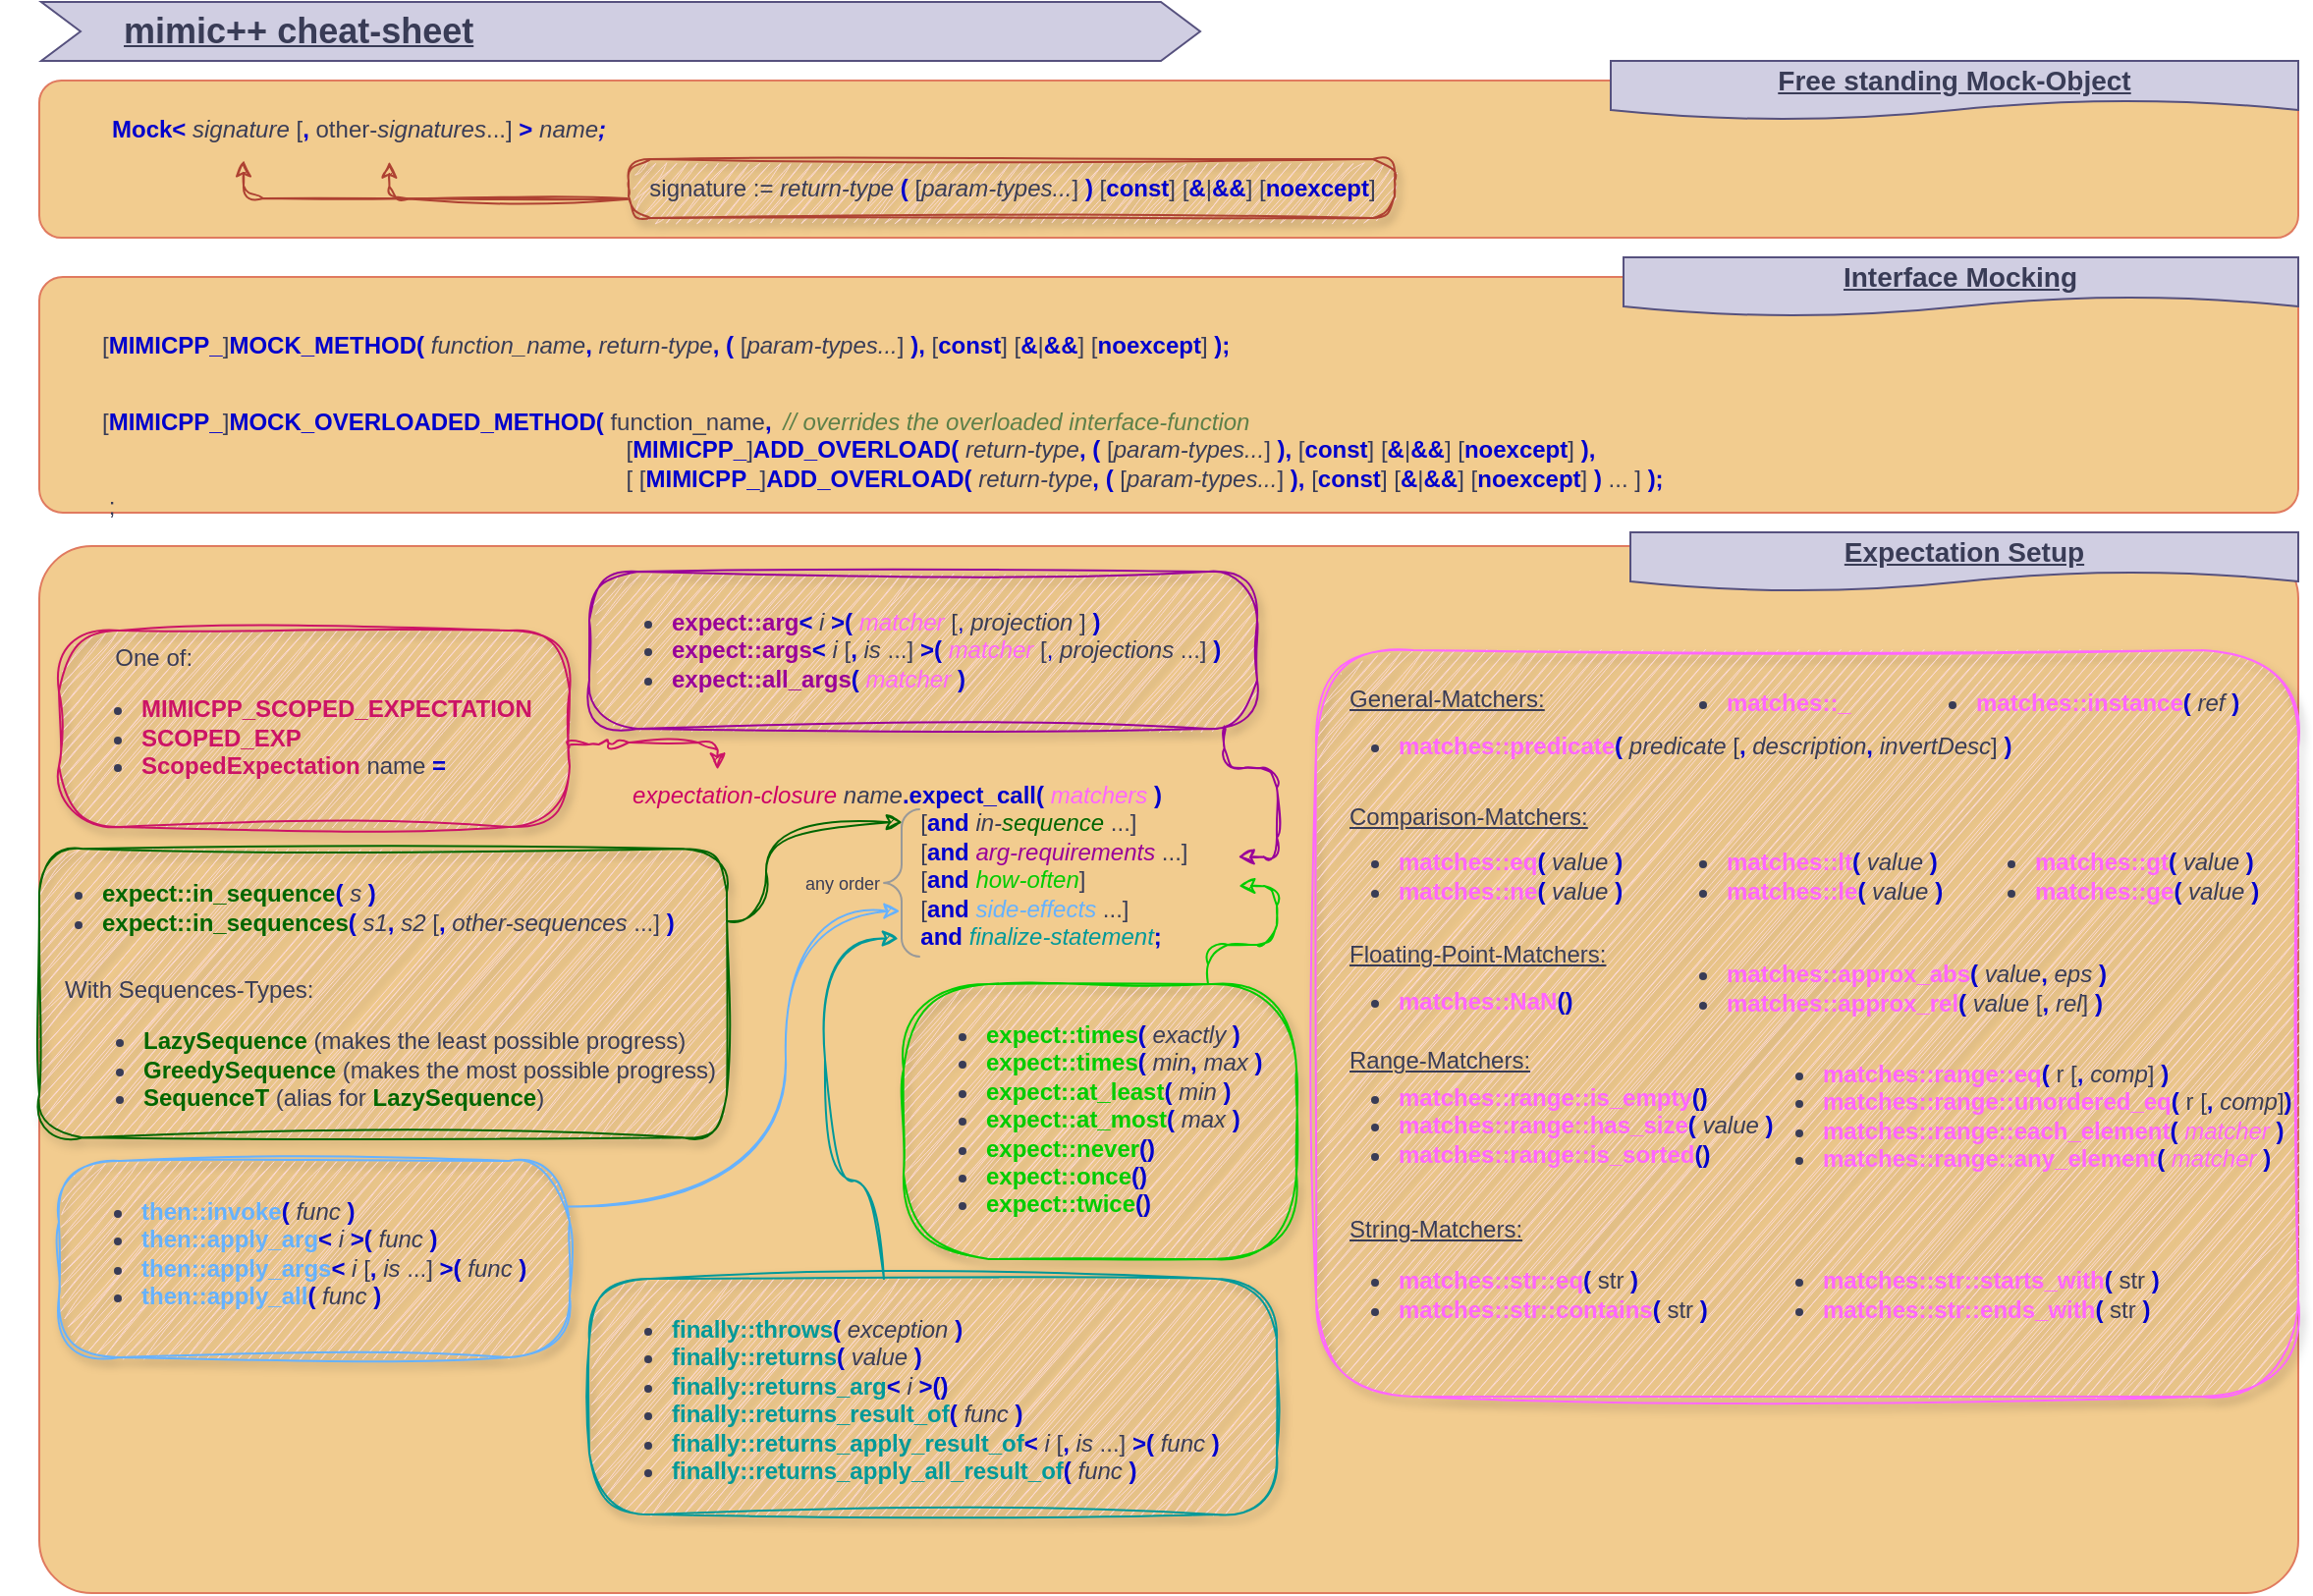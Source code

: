 <mxfile version="24.5.3" type="device">
  <diagram name="Seite-1" id="nlIHw9ZrIIH4S0aWYMoA">
    <mxGraphModel dx="3631" dy="997" grid="1" gridSize="10" guides="1" tooltips="1" connect="1" arrows="1" fold="1" page="1" pageScale="1" pageWidth="1169" pageHeight="827" math="0" shadow="0">
      <root>
        <mxCell id="0" />
        <mxCell id="1" parent="0" />
        <mxCell id="xwFTqMN2i0QqSYNdKOKp-33" value="" style="rounded=1;whiteSpace=wrap;html=1;strokeColor=#E07A5F;fontColor=#393C56;fillColor=#F2CC8F;arcSize=5;" parent="1" vertex="1">
          <mxGeometry x="8" y="287" width="1150" height="533" as="geometry" />
        </mxCell>
        <mxCell id="xwFTqMN2i0QqSYNdKOKp-36" value="&lt;span style=&quot;white-space: pre; font-size: 12px;&quot;&gt;&#x9;&lt;/span&gt;One of:&lt;div style=&quot;font-size: 12px;&quot;&gt;&lt;ul style=&quot;font-size: 12px;&quot;&gt;&lt;li style=&quot;font-size: 12px;&quot;&gt;&lt;b style=&quot;font-size: 12px;&quot;&gt;&lt;font color=&quot;#cc1366&quot; style=&quot;font-size: 12px;&quot;&gt;MIMICPP_SCOPED_EXPECTATION&lt;/font&gt;&lt;/b&gt;&lt;/li&gt;&lt;li style=&quot;font-size: 12px;&quot;&gt;&lt;b style=&quot;font-size: 12px;&quot;&gt;&lt;font color=&quot;#cc1366&quot; style=&quot;font-size: 12px;&quot;&gt;SCOPED_EXP&lt;/font&gt;&lt;/b&gt;&lt;/li&gt;&lt;li style=&quot;font-size: 12px;&quot;&gt;&lt;font color=&quot;#cc1366&quot; style=&quot;font-size: 12px;&quot;&gt;&lt;b style=&quot;font-size: 12px;&quot;&gt;ScopedExpectation&lt;/b&gt;&lt;/font&gt; name &lt;font style=&quot;font-size: 12px;&quot; color=&quot;#0000cc&quot;&gt;&lt;b style=&quot;font-size: 12px;&quot;&gt;=&lt;/b&gt;&lt;/font&gt;&lt;/li&gt;&lt;/ul&gt;&lt;/div&gt;" style="text;html=1;align=left;verticalAlign=top;resizable=0;points=[];autosize=1;strokeColor=#cc1366;fillColor=#fad9d5;shadow=1;glass=0;rounded=1;sketch=1;curveFitting=1;jiggle=2;fontColor=#393C56;arcSize=31;fontSize=12;" parent="1" vertex="1">
          <mxGeometry x="18" y="330" width="260" height="100" as="geometry" />
        </mxCell>
        <mxCell id="xwFTqMN2i0QqSYNdKOKp-37" value="" style="group" parent="1" vertex="1" connectable="0">
          <mxGeometry x="308" y="400" width="310" height="100" as="geometry" />
        </mxCell>
        <mxCell id="xwFTqMN2i0QqSYNdKOKp-34" value="&lt;i&gt;&lt;font color=&quot;#cc0066&quot;&gt;expectation-closure&lt;/font&gt;&lt;/i&gt; &lt;i&gt;name&lt;/i&gt;&lt;b&gt;&lt;font color=&quot;#0000cc&quot;&gt;.expect_call(&lt;/font&gt;&lt;/b&gt; &lt;i style=&quot;&quot;&gt;&lt;font color=&quot;#ff66ff&quot;&gt;matchers&lt;/font&gt;&lt;/i&gt; &lt;b&gt;&lt;font color=&quot;#0000cc&quot;&gt;)&lt;/font&gt;&lt;/b&gt;&lt;blockquote style=&quot;margin: 0 0 0 40px; border: none; padding: 0px;&quot;&gt;&lt;blockquote style=&quot;margin: 0 0 0 40px; border: none; padding: 0px;&quot;&gt;&lt;blockquote style=&quot;margin: 0 0 0 40px; border: none; padding: 0px;&quot;&gt;&lt;span style=&quot;white-space: pre;&quot;&gt;&#x9;&lt;/span&gt;[&lt;b&gt;&lt;font color=&quot;#0000cc&quot;&gt;and&lt;/font&gt;&lt;/b&gt;&amp;nbsp;&lt;i&gt;in-&lt;font color=&quot;#006600&quot;&gt;sequence&lt;/font&gt;&lt;/i&gt;&amp;nbsp;...]&lt;div&gt;&lt;span style=&quot;background-color: initial;&quot;&gt;&lt;span style=&quot;white-space: pre;&quot;&gt;&#x9;&lt;/span&gt;[&lt;/span&gt;&lt;b style=&quot;background-color: initial;&quot;&gt;&lt;font color=&quot;#0000cc&quot;&gt;and&lt;/font&gt;&lt;/b&gt;&lt;span style=&quot;background-color: initial;&quot;&gt;&amp;nbsp;&lt;/span&gt;&lt;font style=&quot;background-color: initial;&quot; color=&quot;#990099&quot;&gt;&lt;i&gt;arg-requirements&lt;/i&gt;&lt;/font&gt;&lt;span style=&quot;background-color: initial;&quot;&gt;&amp;nbsp;...]&lt;/span&gt;&lt;/div&gt;&lt;div&gt;&lt;span style=&quot;white-space: pre;&quot;&gt;&#x9;&lt;/span&gt;[&lt;b&gt;&lt;font color=&quot;#0000cc&quot;&gt;and&lt;/font&gt;&lt;/b&gt; &lt;i style=&quot;&quot;&gt;&lt;font color=&quot;#00cc00&quot;&gt;how-often&lt;/font&gt;&lt;/i&gt;]&lt;/div&gt;&lt;/blockquote&gt;&lt;/blockquote&gt;&lt;blockquote style=&quot;margin: 0 0 0 40px; border: none; padding: 0px;&quot;&gt;&lt;blockquote style=&quot;margin: 0 0 0 40px; border: none; padding: 0px;&quot;&gt;&lt;div&gt;&lt;span style=&quot;white-space: pre;&quot;&gt;&#x9;&lt;/span&gt;[&lt;b&gt;&lt;font color=&quot;#0000cc&quot;&gt;and&lt;/font&gt;&lt;/b&gt;&amp;nbsp;&lt;i style=&quot;&quot;&gt;&lt;font color=&quot;#66b2ff&quot;&gt;side-effects&lt;/font&gt;&lt;/i&gt; ...]&lt;/div&gt;&lt;/blockquote&gt;&lt;/blockquote&gt;&lt;blockquote style=&quot;margin: 0 0 0 40px; border: none; padding: 0px;&quot;&gt;&lt;blockquote style=&quot;margin: 0 0 0 40px; border: none; padding: 0px;&quot;&gt;&lt;div&gt;&lt;span style=&quot;white-space: pre;&quot;&gt;&#x9;&lt;/span&gt;&lt;b&gt;&lt;font color=&quot;#0000cc&quot;&gt;and&lt;/font&gt;&lt;/b&gt;&amp;nbsp;&lt;font color=&quot;#009999&quot;&gt;&lt;i&gt;finalize-statement&lt;/i&gt;&lt;/font&gt;&lt;b&gt;&lt;font color=&quot;#0000cc&quot;&gt;;&lt;/font&gt;&lt;/b&gt;&lt;/div&gt;&lt;/blockquote&gt;&lt;/blockquote&gt;&lt;/blockquote&gt;" style="text;html=1;align=left;verticalAlign=top;resizable=0;points=[];autosize=1;strokeColor=none;fillColor=none;fontColor=#393C56;" parent="xwFTqMN2i0QqSYNdKOKp-37" vertex="1">
          <mxGeometry width="310" height="100" as="geometry" />
        </mxCell>
        <mxCell id="xwFTqMN2i0QqSYNdKOKp-35" value="any order" style="labelPosition=left;align=right;strokeWidth=1;shape=mxgraph.mockup.markup.curlyBrace;html=1;shadow=0;dashed=0;strokeColor=#999999;direction=north;fontColor=#393C56;fillColor=#F2CC8F;verticalLabelPosition=middle;verticalAlign=middle;horizontal=1;fontSize=9;" parent="xwFTqMN2i0QqSYNdKOKp-37" vertex="1">
          <mxGeometry x="129" y="21" width="20" height="75" as="geometry" />
        </mxCell>
        <mxCell id="xwFTqMN2i0QqSYNdKOKp-38" value="&lt;ul&gt;&lt;li&gt;&lt;b style=&quot;&quot;&gt;&lt;font color=&quot;#009999&quot;&gt;finally::throws&lt;/font&gt;&lt;/b&gt;&lt;b style=&quot;color: rgb(0, 0, 204);&quot;&gt;(&lt;/b&gt; &lt;i&gt;exception &lt;/i&gt;&lt;b style=&quot;color: rgb(0, 0, 204);&quot;&gt;)&lt;/b&gt;&lt;/li&gt;&lt;li&gt;&lt;font color=&quot;#009999&quot; style=&quot;font-weight: bold;&quot;&gt;finally::returns&lt;/font&gt;&lt;font style=&quot;font-weight: bold;&quot; color=&quot;#0000cc&quot;&gt;(&lt;/font&gt;&lt;i style=&quot;&quot;&gt; value &lt;/i&gt;&lt;font style=&quot;font-weight: bold;&quot; color=&quot;#0000cc&quot;&gt;)&lt;/font&gt;&lt;/li&gt;&lt;li&gt;&lt;b style=&quot;&quot;&gt;&lt;font color=&quot;#009999&quot;&gt;finally::returns_arg&lt;/font&gt;&lt;/b&gt;&lt;b style=&quot;color: rgb(0, 0, 204);&quot;&gt;&amp;lt;&lt;/b&gt;&lt;i style=&quot;&quot;&gt; i &lt;/i&gt;&lt;b style=&quot;color: rgb(0, 0, 204);&quot;&gt;&amp;gt;()&lt;/b&gt;&lt;/li&gt;&lt;li&gt;&lt;b style=&quot;&quot;&gt;&lt;font color=&quot;#009999&quot;&gt;finally::returns_result_of&lt;/font&gt;&lt;/b&gt;&lt;b style=&quot;color: rgb(0, 0, 204);&quot;&gt;(&lt;/b&gt;&lt;i&gt; func &lt;/i&gt;&lt;b style=&quot;color: rgb(0, 0, 204);&quot;&gt;)&lt;/b&gt;&lt;/li&gt;&lt;li&gt;&lt;b style=&quot;&quot;&gt;&lt;font color=&quot;#009999&quot;&gt;finally::returns_apply_result_of&lt;/font&gt;&lt;/b&gt;&lt;b style=&quot;color: rgb(0, 0, 204);&quot;&gt;&amp;lt;&lt;/b&gt;&lt;i style=&quot;&quot;&gt; i &lt;/i&gt;[&lt;font style=&quot;&quot; color=&quot;#0000cc&quot;&gt;&lt;b style=&quot;&quot;&gt;,&lt;/b&gt;&lt;/font&gt;&lt;i&gt; is &lt;/i&gt;...]&lt;i&gt; &lt;/i&gt;&lt;b style=&quot;color: rgb(0, 0, 204);&quot;&gt;&amp;gt;(&lt;/b&gt;&lt;i&gt; func &lt;/i&gt;&lt;b style=&quot;color: rgb(0, 0, 204);&quot;&gt;)&lt;/b&gt;&amp;nbsp;&lt;/li&gt;&lt;li&gt;&lt;b style=&quot;&quot;&gt;&lt;font color=&quot;#009999&quot;&gt;finally::returns_apply_all_result_of&lt;/font&gt;&lt;/b&gt;&lt;b style=&quot;color: rgb(0, 0, 204);&quot;&gt;(&lt;/b&gt;&lt;i&gt; func &lt;/i&gt;&lt;b style=&quot;color: rgb(0, 0, 204);&quot;&gt;)&lt;/b&gt;&lt;br&gt;&lt;/li&gt;&lt;/ul&gt;" style="text;html=1;align=left;verticalAlign=top;resizable=0;points=[];autosize=1;strokeColor=#009999;fillColor=#fad9d5;shadow=1;glass=0;rounded=1;sketch=1;curveFitting=1;jiggle=2;fontColor=#393C56;arcSize=26;fontSize=12;" parent="1" vertex="1">
          <mxGeometry x="288" y="660" width="350" height="120" as="geometry" />
        </mxCell>
        <mxCell id="xwFTqMN2i0QqSYNdKOKp-39" value="&lt;ul&gt;&lt;li&gt;&lt;b style=&quot;&quot;&gt;&lt;font color=&quot;#00cc00&quot;&gt;expect::times&lt;/font&gt;&lt;/b&gt;&lt;b style=&quot;color: rgb(0, 0, 204);&quot;&gt;(&lt;/b&gt; &lt;i&gt;exactly&amp;nbsp;&lt;/i&gt;&lt;b style=&quot;color: rgb(0, 0, 204);&quot;&gt;)&lt;/b&gt;&lt;/li&gt;&lt;li&gt;&lt;font color=&quot;#00cc00&quot; style=&quot;font-weight: bold;&quot;&gt;expect::times&lt;/font&gt;&lt;font style=&quot;font-weight: bold;&quot; color=&quot;#0000cc&quot;&gt;(&lt;/font&gt;&lt;i&gt;&amp;nbsp;min&lt;/i&gt;&lt;b style=&quot;&quot;&gt;&lt;font color=&quot;#0000cc&quot;&gt;,&lt;/font&gt;&lt;/b&gt;&lt;i&gt; max&amp;nbsp;&lt;/i&gt;&lt;font style=&quot;font-weight: bold;&quot; color=&quot;#0000cc&quot;&gt;)&lt;/font&gt;&lt;/li&gt;&lt;li&gt;&lt;b style=&quot;&quot;&gt;&lt;font color=&quot;#00cc00&quot;&gt;expect::at_least&lt;/font&gt;&lt;/b&gt;&lt;b style=&quot;color: rgb(0, 0, 204);&quot;&gt;(&lt;/b&gt;&lt;i style=&quot;&quot;&gt; min &lt;/i&gt;&lt;b style=&quot;color: rgb(0, 0, 204);&quot;&gt;)&lt;/b&gt;&lt;/li&gt;&lt;li&gt;&lt;b style=&quot;&quot;&gt;&lt;font color=&quot;#00cc00&quot;&gt;expect::at_most&lt;/font&gt;&lt;/b&gt;&lt;b style=&quot;color: rgb(0, 0, 204);&quot;&gt;(&lt;/b&gt;&lt;i&gt;&amp;nbsp;max&amp;nbsp;&lt;/i&gt;&lt;b style=&quot;color: rgb(0, 0, 204);&quot;&gt;)&lt;/b&gt;&lt;/li&gt;&lt;li&gt;&lt;b style=&quot;&quot;&gt;&lt;font color=&quot;#00cc00&quot;&gt;expect::never&lt;/font&gt;&lt;/b&gt;&lt;b style=&quot;color: rgb(0, 0, 204);&quot;&gt;(&lt;/b&gt;&lt;b style=&quot;color: rgb(0, 0, 204);&quot;&gt;)&lt;/b&gt;&lt;/li&gt;&lt;li&gt;&lt;b style=&quot;&quot;&gt;&lt;font color=&quot;#00cc00&quot;&gt;expect::once&lt;/font&gt;&lt;/b&gt;&lt;b style=&quot;color: rgb(0, 0, 204);&quot;&gt;(&lt;/b&gt;&lt;b style=&quot;color: rgb(0, 0, 204);&quot;&gt;)&lt;/b&gt;&lt;/li&gt;&lt;li&gt;&lt;b style=&quot;&quot;&gt;&lt;font color=&quot;#00cc00&quot;&gt;expect::twice&lt;/font&gt;&lt;/b&gt;&lt;b style=&quot;color: rgb(0, 0, 204);&quot;&gt;(&lt;/b&gt;&lt;b style=&quot;color: rgb(0, 0, 204);&quot;&gt;)&lt;/b&gt;&lt;/li&gt;&lt;/ul&gt;" style="text;html=1;align=left;verticalAlign=top;resizable=0;points=[];autosize=1;strokeColor=#00CC00;fillColor=#fad9d5;shadow=1;glass=0;rounded=1;sketch=1;curveFitting=1;jiggle=2;fontColor=#393C56;arcSize=31;fontSize=12;" parent="1" vertex="1">
          <mxGeometry x="448" y="510" width="200" height="140" as="geometry" />
        </mxCell>
        <mxCell id="xwFTqMN2i0QqSYNdKOKp-40" value="&lt;ul&gt;&lt;li&gt;&lt;b style=&quot;&quot;&gt;&lt;font color=&quot;#66b2ff&quot;&gt;then::invoke&lt;/font&gt;&lt;/b&gt;&lt;b style=&quot;color: rgb(0, 0, 204);&quot;&gt;(&lt;/b&gt;&amp;nbsp;&lt;i&gt;func&lt;/i&gt;&amp;nbsp;&lt;b style=&quot;color: rgb(0, 0, 204);&quot;&gt;)&lt;/b&gt;&lt;/li&gt;&lt;li&gt;&lt;b style=&quot;&quot;&gt;&lt;font color=&quot;#66b2ff&quot;&gt;&lt;b style=&quot;color: rgb(57, 60, 86);&quot;&gt;&lt;font color=&quot;#66b2ff&quot;&gt;then&lt;/font&gt;&lt;/b&gt;::apply_arg&lt;/font&gt;&lt;/b&gt;&lt;b style=&quot;color: rgb(0, 0, 204);&quot;&gt;&amp;lt;&lt;/b&gt;&lt;i style=&quot;&quot;&gt; i &lt;/i&gt;&lt;b style=&quot;color: rgb(0, 0, 204);&quot;&gt;&amp;gt;(&lt;/b&gt;&lt;i style=&quot;&quot;&gt; func &lt;/i&gt;&lt;b style=&quot;color: rgb(0, 0, 204);&quot;&gt;)&lt;/b&gt;&lt;/li&gt;&lt;li&gt;&lt;b style=&quot;font-weight: bold;&quot;&gt;&lt;font color=&quot;#66b2ff&quot;&gt;&lt;b style=&quot;color: rgb(57, 60, 86);&quot;&gt;&lt;font color=&quot;#66b2ff&quot;&gt;then&lt;/font&gt;&lt;/b&gt;::apply_args&lt;/font&gt;&lt;/b&gt;&lt;b style=&quot;color: rgb(0, 0, 204); font-weight: bold;&quot;&gt;&amp;lt;&lt;/b&gt;&lt;i style=&quot;color: rgb(57, 60, 86); font-weight: 400;&quot;&gt;&amp;nbsp;i &lt;/i&gt;[&lt;b style=&quot;&quot;&gt;&lt;font color=&quot;#0000cc&quot;&gt;,&lt;/font&gt;&lt;/b&gt;&lt;i style=&quot;color: rgb(57, 60, 86); font-weight: 400;&quot;&gt; is &lt;/i&gt;&lt;span style=&quot;color: rgb(57, 60, 86);&quot;&gt;...]&lt;i&gt;&amp;nbsp;&lt;/i&gt;&lt;/span&gt;&lt;b style=&quot;color: rgb(0, 0, 204); font-weight: bold;&quot;&gt;&amp;gt;&lt;/b&gt;&lt;b style=&quot;color: rgb(0, 0, 204);&quot;&gt;(&lt;/b&gt;&lt;i&gt; func &lt;/i&gt;&lt;b style=&quot;color: rgb(0, 0, 204);&quot;&gt;)&lt;/b&gt;&lt;/li&gt;&lt;li&gt;&lt;b style=&quot;&quot;&gt;&lt;font color=&quot;#66b2ff&quot;&gt;&lt;b style=&quot;color: rgb(57, 60, 86);&quot;&gt;&lt;font color=&quot;#66b2ff&quot;&gt;then&lt;/font&gt;&lt;/b&gt;::apply_all&lt;/font&gt;&lt;/b&gt;&lt;b style=&quot;color: rgb(0, 0, 204);&quot;&gt;(&lt;/b&gt;&lt;i&gt;&amp;nbsp;func&amp;nbsp;&lt;/i&gt;&lt;b style=&quot;color: rgb(0, 0, 204);&quot;&gt;)&lt;/b&gt;&lt;/li&gt;&lt;/ul&gt;" style="text;html=1;align=left;verticalAlign=top;resizable=0;points=[];autosize=1;strokeColor=#66b2ff;fillColor=#fad9d5;shadow=1;glass=0;rounded=1;sketch=1;curveFitting=1;jiggle=2;fontColor=#393C56;arcSize=31;fontSize=12;" parent="1" vertex="1">
          <mxGeometry x="18" y="600" width="260" height="100" as="geometry" />
        </mxCell>
        <mxCell id="xwFTqMN2i0QqSYNdKOKp-42" value="&lt;ul&gt;&lt;li&gt;&lt;b style=&quot;&quot;&gt;&lt;font color=&quot;#990099&quot;&gt;expect::arg&lt;/font&gt;&lt;/b&gt;&lt;b style=&quot;color: rgb(0, 0, 204);&quot;&gt;&amp;lt;&lt;/b&gt;&lt;i&gt;&amp;nbsp;i&amp;nbsp;&lt;/i&gt;&lt;b style=&quot;color: rgb(0, 0, 204);&quot;&gt;&amp;gt;(&lt;/b&gt;&lt;i&gt;&amp;nbsp;&lt;font color=&quot;#ff66ff&quot;&gt;matcher&lt;/font&gt;&lt;/i&gt;&lt;b style=&quot;color: rgb(0, 0, 204);&quot;&gt;&lt;i style=&quot;color: rgb(57, 60, 86); font-weight: 400;&quot;&gt;&amp;nbsp;&lt;/i&gt;&lt;span style=&quot;color: rgb(57, 60, 86); font-weight: 400;&quot;&gt;[&lt;/span&gt;&lt;font style=&quot;font-weight: 400;&quot; color=&quot;#0000cc&quot;&gt;,&lt;/font&gt;&lt;i style=&quot;color: rgb(57, 60, 86); font-weight: 400;&quot;&gt;&amp;nbsp;projection&amp;nbsp;&lt;/i&gt;&lt;span style=&quot;color: rgb(57, 60, 86); font-weight: 400;&quot;&gt;]&lt;/span&gt;&lt;i style=&quot;color: rgb(57, 60, 86); font-weight: 400;&quot;&gt;&amp;nbsp;&lt;/i&gt;)&lt;/b&gt;&lt;/li&gt;&lt;li&gt;&lt;b&gt;&lt;font color=&quot;#990099&quot;&gt;expect::args&lt;/font&gt;&lt;/b&gt;&lt;b style=&quot;color: rgb(0, 0, 204);&quot;&gt;&lt;b&gt;&amp;lt;&lt;/b&gt;&lt;i style=&quot;color: rgb(57, 60, 86); font-weight: 400;&quot;&gt;&amp;nbsp;i&amp;nbsp;&lt;/i&gt;&lt;span style=&quot;color: rgb(57, 60, 86); font-weight: 400;&quot;&gt;[&lt;/span&gt;&lt;b style=&quot;color: rgb(57, 60, 86);&quot;&gt;&lt;font color=&quot;#0000cc&quot;&gt;,&lt;/font&gt;&lt;/b&gt;&lt;i style=&quot;color: rgb(57, 60, 86); font-weight: 400;&quot;&gt;&amp;nbsp;is&amp;nbsp;&lt;/i&gt;&lt;span style=&quot;color: rgb(57, 60, 86); font-weight: 400;&quot;&gt;...]&lt;i&gt;&amp;nbsp;&lt;/i&gt;&lt;/span&gt;&lt;b&gt;&amp;gt;&lt;/b&gt;(&lt;/b&gt;&lt;i&gt;&amp;nbsp;&lt;font color=&quot;#ff66ff&quot;&gt;matcher&lt;/font&gt;&lt;/i&gt;&lt;b style=&quot;color: rgb(0, 0, 204);&quot;&gt;&lt;i style=&quot;color: rgb(57, 60, 86); font-weight: 400;&quot;&gt;&amp;nbsp;&lt;/i&gt;&lt;span style=&quot;color: rgb(57, 60, 86); font-weight: 400;&quot;&gt;[&lt;/span&gt;&lt;font style=&quot;font-weight: 400;&quot; color=&quot;#0000cc&quot;&gt;,&lt;/font&gt;&lt;i style=&quot;color: rgb(57, 60, 86); font-weight: 400;&quot;&gt;&amp;nbsp;projections&amp;nbsp;&lt;/i&gt;&lt;span style=&quot;color: rgb(57, 60, 86); font-weight: 400;&quot;&gt;...]&lt;/span&gt;&lt;i style=&quot;color: rgb(57, 60, 86); font-weight: 400;&quot;&gt;&amp;nbsp;&lt;/i&gt;)&lt;/b&gt;&lt;/li&gt;&lt;li&gt;&lt;b&gt;&lt;font color=&quot;#990099&quot;&gt;expect::all_args&lt;/font&gt;&lt;/b&gt;&lt;b style=&quot;color: rgb(0, 0, 204);&quot;&gt;(&lt;/b&gt;&lt;i&gt;&amp;nbsp;&lt;font color=&quot;#ff66ff&quot;&gt;matcher&lt;/font&gt;&amp;nbsp;&lt;/i&gt;&lt;b style=&quot;color: rgb(0, 0, 204);&quot;&gt;)&lt;/b&gt;&lt;/li&gt;&lt;/ul&gt;" style="text;html=1;align=left;verticalAlign=top;resizable=0;points=[];autosize=1;strokeColor=#990099;fillColor=#fad9d5;shadow=1;glass=0;rounded=1;sketch=1;curveFitting=1;jiggle=2;fontColor=#393C56;arcSize=31;fontSize=12;" parent="1" vertex="1">
          <mxGeometry x="288" y="300" width="340" height="80" as="geometry" />
        </mxCell>
        <mxCell id="xwFTqMN2i0QqSYNdKOKp-47" value="" style="group" parent="1" vertex="1" connectable="0">
          <mxGeometry x="-12" y="436.5" width="370" height="153.5" as="geometry" />
        </mxCell>
        <mxCell id="xwFTqMN2i0QqSYNdKOKp-44" value="" style="rounded=1;whiteSpace=wrap;html=1;strokeColor=#006600;fontColor=#393C56;fillColor=#FAD9D5;sketch=1;curveFitting=1;jiggle=2;shadow=1;" parent="xwFTqMN2i0QqSYNdKOKp-47" vertex="1">
          <mxGeometry x="20" y="4.596" width="350" height="147.066" as="geometry" />
        </mxCell>
        <mxCell id="xwFTqMN2i0QqSYNdKOKp-43" value="&lt;div style=&quot;line-height: 14.4px;&quot;&gt;With Sequences-Types:&lt;br&gt;&lt;/div&gt;&lt;div style=&quot;line-height: 14.4px;&quot;&gt;&lt;ul style=&quot;line-height: 14.4px;&quot;&gt;&lt;li&gt;&lt;b style=&quot;background-color: initial; color: rgb(0, 102, 0);&quot;&gt;LazySequence&amp;nbsp;&lt;/b&gt;&lt;span style=&quot;background-color: initial;&quot;&gt;(makes the least possible progress)&lt;/span&gt;&lt;/li&gt;&lt;li style=&quot;&quot;&gt;&lt;b&gt;&lt;font color=&quot;#006600&quot;&gt;GreedySequence&lt;/font&gt;&lt;/b&gt;&lt;b style=&quot;color: rgb(0, 102, 0);&quot;&gt;&amp;nbsp;&lt;/b&gt;(makes the most possible progress)&lt;/li&gt;&lt;li style=&quot;&quot;&gt;&lt;b&gt;&lt;font color=&quot;#006600&quot;&gt;SequenceT&lt;/font&gt;&amp;nbsp;&lt;/b&gt;(alias for&lt;b&gt;&amp;nbsp;&lt;font color=&quot;#006600&quot;&gt;LazySequence&lt;/font&gt;&lt;/b&gt;)&lt;/li&gt;&lt;/ul&gt;&lt;/div&gt;" style="text;html=1;align=left;verticalAlign=middle;resizable=0;points=[];autosize=1;strokeColor=none;fillColor=none;fontColor=#393C56;" parent="xwFTqMN2i0QqSYNdKOKp-47" vertex="1">
          <mxGeometry x="31" y="59.004" width="350" height="100" as="geometry" />
        </mxCell>
        <mxCell id="xwFTqMN2i0QqSYNdKOKp-45" value="&lt;ul style=&quot;&quot;&gt;&lt;li&gt;&lt;b&gt;&lt;font color=&quot;#006600&quot;&gt;expect::in_sequence&lt;/font&gt;&lt;/b&gt;&lt;b style=&quot;color: rgb(0, 0, 204);&quot;&gt;(&lt;/b&gt;&amp;nbsp;&lt;i&gt;s&lt;/i&gt;&amp;nbsp;&lt;b style=&quot;color: rgb(0, 0, 204);&quot;&gt;)&lt;/b&gt;&lt;/li&gt;&lt;li&gt;&lt;b&gt;&lt;font color=&quot;#006600&quot;&gt;expect::in_sequences&lt;/font&gt;&lt;/b&gt;&lt;b style=&quot;color: rgb(0, 0, 204);&quot;&gt;(&lt;/b&gt;&lt;i&gt;&amp;nbsp;s1&lt;/i&gt;&lt;font color=&quot;#0000cc&quot;&gt;&lt;b&gt;,&lt;/b&gt;&lt;/font&gt;&lt;i&gt;&amp;nbsp;s2&amp;nbsp;&lt;/i&gt;[&lt;font color=&quot;#0000cc&quot;&gt;&lt;b&gt;,&lt;/b&gt;&lt;/font&gt;&lt;i&gt;&amp;nbsp;other-sequences&amp;nbsp;&lt;/i&gt;...]&lt;i&gt;&amp;nbsp;&lt;/i&gt;&lt;b style=&quot;color: rgb(0, 0, 204);&quot;&gt;)&lt;/b&gt;&lt;/li&gt;&lt;/ul&gt;" style="text;html=1;align=left;verticalAlign=middle;resizable=0;points=[];autosize=1;strokeColor=none;fillColor=none;fontColor=#393C56;" parent="xwFTqMN2i0QqSYNdKOKp-47" vertex="1">
          <mxGeometry x="10" y="-0.004" width="350" height="70" as="geometry" />
        </mxCell>
        <mxCell id="xwFTqMN2i0QqSYNdKOKp-79" value="" style="group" parent="1" vertex="1" connectable="0">
          <mxGeometry x="658" y="340" width="500" height="380" as="geometry" />
        </mxCell>
        <mxCell id="xwFTqMN2i0QqSYNdKOKp-49" value="" style="rounded=1;whiteSpace=wrap;html=1;strokeColor=#FF66FF;fontColor=#393C56;fillColor=#FAD9D5;sketch=1;curveFitting=1;jiggle=2;shadow=1;arcSize=13;" parent="xwFTqMN2i0QqSYNdKOKp-79" vertex="1">
          <mxGeometry width="500" height="380" as="geometry" />
        </mxCell>
        <mxCell id="xwFTqMN2i0QqSYNdKOKp-69" value="" style="group" parent="xwFTqMN2i0QqSYNdKOKp-79" vertex="1" connectable="0">
          <mxGeometry y="140.003" width="480.392" height="53.997" as="geometry" />
        </mxCell>
        <mxCell id="xwFTqMN2i0QqSYNdKOKp-57" value="&lt;div style=&quot;line-height: 14.4px;&quot;&gt;&lt;u&gt;Floating-Point-Matchers:&lt;/u&gt;&lt;/div&gt;" style="text;html=1;align=left;verticalAlign=middle;resizable=0;points=[];autosize=1;strokeColor=none;fillColor=none;fontColor=#393C56;" parent="xwFTqMN2i0QqSYNdKOKp-69" vertex="1">
          <mxGeometry x="14.706" width="150" height="30" as="geometry" />
        </mxCell>
        <mxCell id="xwFTqMN2i0QqSYNdKOKp-59" value="&lt;ul style=&quot;text-wrap: nowrap; line-height: 14.4px;&quot;&gt;&lt;li&gt;&lt;b style=&quot;background-color: initial;&quot;&gt;&lt;font color=&quot;#ff66ff&quot;&gt;matches::NaN&lt;/font&gt;&lt;font color=&quot;#0000cc&quot;&gt;()&lt;/font&gt;&lt;/b&gt;&lt;/li&gt;&lt;/ul&gt;" style="text;html=1;align=left;verticalAlign=middle;whiteSpace=wrap;rounded=0;fontColor=#393C56;" parent="xwFTqMN2i0QqSYNdKOKp-69" vertex="1">
          <mxGeometry y="23.997" width="147.059" height="30" as="geometry" />
        </mxCell>
        <mxCell id="xwFTqMN2i0QqSYNdKOKp-60" value="&lt;ul style=&quot;text-wrap: nowrap; line-height: 14.4px;&quot;&gt;&lt;li&gt;&lt;b style=&quot;background-color: initial;&quot;&gt;&lt;font color=&quot;#ff66ff&quot;&gt;matches::approx_abs&lt;/font&gt;&lt;/b&gt;&lt;b&gt;&lt;font color=&quot;#0000cc&quot;&gt;(&lt;/font&gt;&lt;/b&gt;&amp;nbsp;&lt;i&gt;value&lt;/i&gt;&lt;b&gt;&lt;font color=&quot;#0000cc&quot;&gt;,&lt;/font&gt;&lt;/b&gt;&lt;i&gt;&amp;nbsp;eps&lt;/i&gt;&amp;nbsp;&lt;b&gt;&lt;font color=&quot;#0000cc&quot;&gt;)&lt;/font&gt;&lt;/b&gt;&lt;/li&gt;&lt;li&gt;&lt;b style=&quot;background-color: initial;&quot;&gt;&lt;font color=&quot;#ff66ff&quot;&gt;matches::approx_rel&lt;/font&gt;&lt;/b&gt;&lt;b&gt;&lt;font color=&quot;#0000cc&quot;&gt;(&lt;/font&gt;&lt;/b&gt;&amp;nbsp;&lt;i&gt;value &lt;/i&gt;[&lt;b&gt;&lt;font color=&quot;#0000cc&quot;&gt;,&lt;/font&gt;&lt;/b&gt;&lt;i&gt; rel&lt;/i&gt;]&amp;nbsp;&lt;b&gt;&lt;font color=&quot;#0000cc&quot;&gt;)&lt;/font&gt;&lt;/b&gt;&lt;/li&gt;&lt;/ul&gt;" style="text;html=1;align=left;verticalAlign=middle;whiteSpace=wrap;rounded=0;fontColor=#393C56;" parent="xwFTqMN2i0QqSYNdKOKp-69" vertex="1">
          <mxGeometry x="166.667" y="9.997" width="245.098" height="44" as="geometry" />
        </mxCell>
        <mxCell id="xwFTqMN2i0QqSYNdKOKp-71" value="" style="group" parent="xwFTqMN2i0QqSYNdKOKp-79" vertex="1" connectable="0">
          <mxGeometry y="10.003" width="455.882" height="53.997" as="geometry" />
        </mxCell>
        <mxCell id="xwFTqMN2i0QqSYNdKOKp-63" value="&lt;ul style=&quot;text-wrap: nowrap; line-height: 14.4px;&quot;&gt;&lt;li&gt;&lt;b style=&quot;background-color: initial;&quot;&gt;&lt;font color=&quot;#ff66ff&quot;&gt;matches::instance&lt;/font&gt;&lt;/b&gt;&lt;b&gt;&lt;font color=&quot;#0000cc&quot;&gt;(&lt;/font&gt;&lt;/b&gt;&amp;nbsp;&lt;i&gt;ref&lt;/i&gt;&amp;nbsp;&lt;b&gt;&lt;font color=&quot;#0000cc&quot;&gt;)&lt;/font&gt;&lt;/b&gt;&lt;/li&gt;&lt;/ul&gt;" style="text;html=1;align=left;verticalAlign=middle;whiteSpace=wrap;rounded=0;fontColor=#393C56;" parent="xwFTqMN2i0QqSYNdKOKp-71" vertex="1">
          <mxGeometry x="294.118" y="3.997" width="186.275" height="26" as="geometry" />
        </mxCell>
        <mxCell id="xwFTqMN2i0QqSYNdKOKp-61" value="&lt;div style=&quot;line-height: 14.4px;&quot;&gt;&lt;u&gt;General-Matchers:&lt;/u&gt;&lt;/div&gt;" style="text;html=1;align=left;verticalAlign=middle;resizable=0;points=[];autosize=1;strokeColor=none;fillColor=none;fontColor=#393C56;" parent="xwFTqMN2i0QqSYNdKOKp-71" vertex="1">
          <mxGeometry x="14.706" width="120" height="30" as="geometry" />
        </mxCell>
        <mxCell id="xwFTqMN2i0QqSYNdKOKp-62" value="&lt;ul style=&quot;text-wrap: nowrap; line-height: 14.4px;&quot;&gt;&lt;li&gt;&lt;b style=&quot;background-color: initial;&quot;&gt;&lt;font color=&quot;#ff66ff&quot;&gt;matches::predicate&lt;/font&gt;&lt;/b&gt;&lt;b&gt;&lt;font color=&quot;#0000cc&quot;&gt;(&lt;/font&gt;&lt;/b&gt;&amp;nbsp;&lt;i&gt;predicate&lt;/i&gt;&lt;i style=&quot;font-style: italic;&quot;&gt;&amp;nbsp;&lt;/i&gt;&lt;span style=&quot;font-style: normal;&quot;&gt;[&lt;/span&gt;&lt;b style=&quot;font-style: normal;&quot;&gt;&lt;font color=&quot;#0000cc&quot;&gt;,&lt;/font&gt;&lt;/b&gt;&lt;i&gt;&amp;nbsp;description&lt;/i&gt;&lt;b style=&quot;&quot;&gt;&lt;font color=&quot;#0000cc&quot;&gt;,&lt;/font&gt;&lt;/b&gt;&lt;i&gt; invertDesc&lt;/i&gt;&lt;span style=&quot;font-style: normal;&quot;&gt;]&lt;/span&gt;&amp;nbsp;&lt;b&gt;&lt;font color=&quot;#0000cc&quot;&gt;)&lt;/font&gt;&lt;/b&gt;&lt;/li&gt;&lt;/ul&gt;" style="text;html=1;align=left;verticalAlign=middle;whiteSpace=wrap;rounded=0;fontColor=#393C56;" parent="xwFTqMN2i0QqSYNdKOKp-71" vertex="1">
          <mxGeometry y="23.997" width="352.941" height="30" as="geometry" />
        </mxCell>
        <mxCell id="xwFTqMN2i0QqSYNdKOKp-70" value="&lt;ul style=&quot;text-wrap: nowrap; line-height: 14.4px;&quot;&gt;&lt;li&gt;&lt;b style=&quot;background-color: initial;&quot;&gt;&lt;font color=&quot;#ff66ff&quot;&gt;matches::_&lt;/font&gt;&lt;/b&gt;&lt;/li&gt;&lt;/ul&gt;" style="text;html=1;align=left;verticalAlign=middle;whiteSpace=wrap;rounded=0;fontColor=#393C56;" parent="xwFTqMN2i0QqSYNdKOKp-71" vertex="1">
          <mxGeometry x="166.667" y="3.997" width="107.843" height="26" as="geometry" />
        </mxCell>
        <mxCell id="xwFTqMN2i0QqSYNdKOKp-68" value="" style="group" parent="xwFTqMN2i0QqSYNdKOKp-79" vertex="1" connectable="0">
          <mxGeometry y="70.003" width="480.392" height="59.997" as="geometry" />
        </mxCell>
        <mxCell id="xwFTqMN2i0QqSYNdKOKp-50" value="&lt;div style=&quot;line-height: 14.4px;&quot;&gt;&lt;u&gt;Comparison-Matchers:&lt;/u&gt;&lt;/div&gt;" style="text;html=1;align=left;verticalAlign=middle;resizable=0;points=[];autosize=1;strokeColor=none;fillColor=none;fontColor=#393C56;" parent="xwFTqMN2i0QqSYNdKOKp-68" vertex="1">
          <mxGeometry x="14.706" width="140" height="30" as="geometry" />
        </mxCell>
        <mxCell id="xwFTqMN2i0QqSYNdKOKp-53" value="&lt;ul style=&quot;text-wrap: nowrap; line-height: 14.4px;&quot;&gt;&lt;li&gt;&lt;b style=&quot;background-color: initial;&quot;&gt;&lt;font color=&quot;#ff66ff&quot;&gt;matches::eq&lt;/font&gt;&lt;/b&gt;&lt;b&gt;&lt;font color=&quot;#0000cc&quot;&gt;(&lt;/font&gt;&lt;/b&gt; &lt;i&gt;value&lt;/i&gt; &lt;b&gt;&lt;font color=&quot;#0000cc&quot;&gt;)&lt;/font&gt;&lt;/b&gt;&lt;/li&gt;&lt;li&gt;&lt;b style=&quot;&quot;&gt;&lt;font color=&quot;#ff66ff&quot;&gt;matches::ne&lt;/font&gt;&lt;/b&gt;&lt;b&gt;&lt;font color=&quot;#0000cc&quot;&gt;(&lt;/font&gt;&lt;/b&gt;&amp;nbsp;&lt;i&gt;value&lt;/i&gt;&amp;nbsp;&lt;b&gt;&lt;font color=&quot;#0000cc&quot;&gt;)&lt;/font&gt;&lt;/b&gt;&lt;/li&gt;&lt;/ul&gt;" style="text;html=1;align=left;verticalAlign=middle;whiteSpace=wrap;rounded=0;fontColor=#393C56;" parent="xwFTqMN2i0QqSYNdKOKp-68" vertex="1">
          <mxGeometry y="29.997" width="147.059" height="30" as="geometry" />
        </mxCell>
        <mxCell id="xwFTqMN2i0QqSYNdKOKp-55" value="&lt;ul style=&quot;text-wrap: nowrap; line-height: 14.4px;&quot;&gt;&lt;li&gt;&lt;b style=&quot;background-color: initial;&quot;&gt;&lt;font color=&quot;#ff66ff&quot;&gt;matches::lt&lt;/font&gt;&lt;/b&gt;&lt;b&gt;&lt;font color=&quot;#0000cc&quot;&gt;(&lt;/font&gt;&lt;/b&gt;&amp;nbsp;&lt;i&gt;value&lt;/i&gt;&amp;nbsp;&lt;b&gt;&lt;font color=&quot;#0000cc&quot;&gt;)&lt;/font&gt;&lt;/b&gt;&lt;/li&gt;&lt;li&gt;&lt;b style=&quot;&quot;&gt;&lt;font color=&quot;#ff66ff&quot;&gt;matches::le&lt;/font&gt;&lt;/b&gt;&lt;b&gt;&lt;font color=&quot;#0000cc&quot;&gt;(&lt;/font&gt;&lt;/b&gt;&amp;nbsp;&lt;i&gt;value&lt;/i&gt;&amp;nbsp;&lt;b&gt;&lt;font color=&quot;#0000cc&quot;&gt;)&lt;/font&gt;&lt;/b&gt;&lt;/li&gt;&lt;/ul&gt;" style="text;html=1;align=left;verticalAlign=middle;whiteSpace=wrap;rounded=0;fontColor=#393C56;" parent="xwFTqMN2i0QqSYNdKOKp-68" vertex="1">
          <mxGeometry x="166.667" y="29.997" width="147.059" height="30" as="geometry" />
        </mxCell>
        <mxCell id="xwFTqMN2i0QqSYNdKOKp-56" value="&lt;ul style=&quot;text-wrap: nowrap; line-height: 14.4px;&quot;&gt;&lt;li&gt;&lt;b style=&quot;background-color: initial;&quot;&gt;&lt;font color=&quot;#ff66ff&quot;&gt;matches::gt&lt;/font&gt;&lt;/b&gt;&lt;b&gt;&lt;font color=&quot;#0000cc&quot;&gt;(&lt;/font&gt;&lt;/b&gt;&amp;nbsp;&lt;i&gt;value&lt;/i&gt;&amp;nbsp;&lt;b&gt;&lt;font color=&quot;#0000cc&quot;&gt;)&lt;/font&gt;&lt;/b&gt;&lt;/li&gt;&lt;li&gt;&lt;b style=&quot;&quot;&gt;&lt;font color=&quot;#ff66ff&quot;&gt;matches::ge&lt;/font&gt;&lt;/b&gt;&lt;b&gt;&lt;font color=&quot;#0000cc&quot;&gt;(&lt;/font&gt;&lt;/b&gt;&amp;nbsp;&lt;i&gt;value&lt;/i&gt;&amp;nbsp;&lt;b&gt;&lt;font color=&quot;#0000cc&quot;&gt;)&lt;/font&gt;&lt;/b&gt;&lt;/li&gt;&lt;/ul&gt;" style="text;html=1;align=left;verticalAlign=middle;whiteSpace=wrap;rounded=0;fontColor=#393C56;" parent="xwFTqMN2i0QqSYNdKOKp-68" vertex="1">
          <mxGeometry x="323.529" y="29.997" width="156.863" height="30" as="geometry" />
        </mxCell>
        <mxCell id="xwFTqMN2i0QqSYNdKOKp-72" value="" style="group" parent="xwFTqMN2i0QqSYNdKOKp-79" vertex="1" connectable="0">
          <mxGeometry y="194.003" width="500" height="75.997" as="geometry" />
        </mxCell>
        <mxCell id="xwFTqMN2i0QqSYNdKOKp-64" value="&lt;div style=&quot;line-height: 14.4px;&quot;&gt;&lt;u&gt;Range-Matchers:&lt;/u&gt;&lt;/div&gt;" style="text;html=1;align=left;verticalAlign=middle;resizable=0;points=[];autosize=1;strokeColor=none;fillColor=none;fontColor=#393C56;" parent="xwFTqMN2i0QqSYNdKOKp-72" vertex="1">
          <mxGeometry x="14.706" width="120" height="30" as="geometry" />
        </mxCell>
        <mxCell id="xwFTqMN2i0QqSYNdKOKp-65" value="&lt;ul style=&quot;text-wrap: nowrap; line-height: 14.4px; font-size: 12px;&quot;&gt;&lt;li style=&quot;font-size: 12px;&quot;&gt;&lt;b style=&quot;background-color: initial; font-size: 12px;&quot;&gt;&lt;font style=&quot;font-size: 12px;&quot; color=&quot;#ff66ff&quot;&gt;matches::range::is_empty&lt;/font&gt;&lt;/b&gt;&lt;b style=&quot;font-size: 12px;&quot;&gt;&lt;font style=&quot;font-size: 12px;&quot; color=&quot;#0000cc&quot;&gt;(&lt;/font&gt;&lt;/b&gt;&lt;b style=&quot;font-size: 12px;&quot;&gt;&lt;font style=&quot;font-size: 12px;&quot; color=&quot;#0000cc&quot;&gt;)&lt;/font&gt;&lt;/b&gt;&lt;/li&gt;&lt;li style=&quot;font-size: 12px;&quot;&gt;&lt;b style=&quot;font-size: 12px;&quot;&gt;&lt;font style=&quot;font-size: 12px;&quot; color=&quot;#ff66ff&quot;&gt;matches::range::has_size&lt;/font&gt;&lt;/b&gt;&lt;b style=&quot;font-size: 12px;&quot;&gt;&lt;font style=&quot;font-size: 12px;&quot; color=&quot;#0000cc&quot;&gt;(&lt;/font&gt;&lt;/b&gt;&amp;nbsp;&lt;i style=&quot;font-size: 12px;&quot;&gt;value&lt;/i&gt;&amp;nbsp;&lt;b style=&quot;font-size: 12px;&quot;&gt;&lt;font style=&quot;font-size: 12px;&quot; color=&quot;#0000cc&quot;&gt;)&lt;/font&gt;&lt;/b&gt;&lt;/li&gt;&lt;li&gt;&lt;b style=&quot;background-color: initial;&quot;&gt;&lt;font color=&quot;#ff66ff&quot;&gt;matches::range::is_sorted&lt;/font&gt;&lt;/b&gt;&lt;b&gt;&lt;font color=&quot;#0000cc&quot;&gt;(&lt;/font&gt;&lt;/b&gt;&lt;b&gt;&lt;font color=&quot;#0000cc&quot;&gt;)&lt;/font&gt;&lt;/b&gt;&lt;/li&gt;&lt;/ul&gt;" style="text;html=1;align=left;verticalAlign=middle;whiteSpace=wrap;rounded=0;fontColor=#393C56;fontSize=12;" parent="xwFTqMN2i0QqSYNdKOKp-72" vertex="1">
          <mxGeometry y="19.997" width="235.294" height="56" as="geometry" />
        </mxCell>
        <mxCell id="xwFTqMN2i0QqSYNdKOKp-66" value="&lt;ul style=&quot;text-wrap: nowrap; line-height: 14.4px; font-size: 12px;&quot;&gt;&lt;li style=&quot;font-size: 12px;&quot;&gt;&lt;b style=&quot;background-color: initial; font-size: 12px;&quot;&gt;&lt;font style=&quot;font-size: 12px;&quot; color=&quot;#ff66ff&quot;&gt;matches::range::eq&lt;/font&gt;&lt;/b&gt;&lt;b style=&quot;font-size: 12px;&quot;&gt;&lt;font style=&quot;font-size: 12px;&quot; color=&quot;#0000cc&quot;&gt;(&lt;/font&gt;&lt;/b&gt;&amp;nbsp;r&lt;i style=&quot;font-size: 12px;&quot;&gt;&amp;nbsp;&lt;/i&gt;[&lt;b style=&quot;font-size: 12px;&quot;&gt;&lt;font style=&quot;font-size: 12px;&quot; color=&quot;#0000cc&quot;&gt;,&lt;/font&gt;&lt;/b&gt;&lt;i style=&quot;font-size: 12px;&quot;&gt;&amp;nbsp;comp&lt;/i&gt;]&amp;nbsp;&lt;b style=&quot;font-size: 12px;&quot;&gt;&lt;font style=&quot;font-size: 12px;&quot; color=&quot;#0000cc&quot;&gt;)&lt;/font&gt;&lt;/b&gt;&lt;/li&gt;&lt;li style=&quot;font-size: 12px;&quot;&gt;&lt;b style=&quot;font-size: 12px;&quot;&gt;&lt;font style=&quot;font-size: 12px;&quot; color=&quot;#ff66ff&quot;&gt;matches::range::unordered_eq&lt;/font&gt;&lt;/b&gt;&lt;b style=&quot;font-size: 12px;&quot;&gt;&lt;font style=&quot;font-size: 12px;&quot; color=&quot;#0000cc&quot;&gt;(&lt;/font&gt;&lt;/b&gt;&amp;nbsp;&lt;b style=&quot;font-size: 12px;&quot;&gt;&lt;font style=&quot;font-size: 12px;&quot; color=&quot;#0000cc&quot;&gt;&lt;span style=&quot;color: rgb(57, 60, 86); font-weight: 400; font-size: 12px;&quot;&gt;r&lt;/span&gt;&lt;i style=&quot;color: rgb(57, 60, 86); font-weight: 400; font-size: 12px;&quot;&gt;&amp;nbsp;&lt;/i&gt;&lt;span style=&quot;color: rgb(57, 60, 86); font-weight: 400; font-size: 12px;&quot;&gt;[&lt;/span&gt;&lt;b style=&quot;color: rgb(57, 60, 86); font-size: 12px;&quot;&gt;&lt;font style=&quot;font-size: 12px;&quot; color=&quot;#0000cc&quot;&gt;,&lt;/font&gt;&lt;/b&gt;&lt;i style=&quot;color: rgb(57, 60, 86); font-weight: 400; font-size: 12px;&quot;&gt;&amp;nbsp;comp&lt;/i&gt;&lt;span style=&quot;color: rgb(57, 60, 86); font-weight: 400; font-size: 12px;&quot;&gt;]&lt;/span&gt;)&lt;/font&gt;&lt;/b&gt;&lt;/li&gt;&lt;li style=&quot;font-size: 12px;&quot;&gt;&lt;b style=&quot;background-color: initial; font-size: 12px;&quot;&gt;&lt;font style=&quot;font-size: 12px;&quot; color=&quot;#ff66ff&quot;&gt;matches::range::each_element&lt;/font&gt;&lt;/b&gt;&lt;b style=&quot;font-size: 12px;&quot;&gt;&lt;font style=&quot;font-size: 12px;&quot; color=&quot;#0000cc&quot;&gt;(&lt;/font&gt;&lt;/b&gt;&amp;nbsp;&lt;i style=&quot;font-size: 12px;&quot;&gt;&lt;font color=&quot;#ff66ff&quot; style=&quot;font-size: 12px;&quot;&gt;matcher&amp;nbsp;&lt;/font&gt;&lt;/i&gt;&lt;b style=&quot;font-size: 12px;&quot;&gt;&lt;font style=&quot;font-size: 12px;&quot; color=&quot;#0000cc&quot;&gt;)&lt;/font&gt;&lt;/b&gt;&lt;/li&gt;&lt;li style=&quot;font-size: 12px;&quot;&gt;&lt;b style=&quot;background-color: initial; font-size: 12px;&quot;&gt;&lt;font color=&quot;#ff66ff&quot; style=&quot;font-size: 12px;&quot;&gt;matches::range::any_element&lt;/font&gt;&lt;/b&gt;&lt;b style=&quot;font-size: 12px;&quot;&gt;&lt;font color=&quot;#0000cc&quot; style=&quot;font-size: 12px;&quot;&gt;(&lt;/font&gt;&lt;/b&gt;&amp;nbsp;&lt;i style=&quot;font-size: 12px;&quot;&gt;&lt;font color=&quot;#ff66ff&quot; style=&quot;font-size: 12px;&quot;&gt;matcher&amp;nbsp;&lt;/font&gt;&lt;/i&gt;&lt;b style=&quot;font-size: 12px;&quot;&gt;&lt;font color=&quot;#0000cc&quot; style=&quot;font-size: 12px;&quot;&gt;)&lt;/font&gt;&lt;/b&gt;&lt;/li&gt;&lt;/ul&gt;" style="text;html=1;align=left;verticalAlign=middle;whiteSpace=wrap;rounded=0;fontColor=#393C56;fontSize=12;" parent="xwFTqMN2i0QqSYNdKOKp-72" vertex="1">
          <mxGeometry x="215.686" y="9.997" width="284.314" height="66" as="geometry" />
        </mxCell>
        <mxCell id="xwFTqMN2i0QqSYNdKOKp-78" value="" style="group" parent="xwFTqMN2i0QqSYNdKOKp-79" vertex="1" connectable="0">
          <mxGeometry y="280.003" width="441.176" height="75.997" as="geometry" />
        </mxCell>
        <mxCell id="xwFTqMN2i0QqSYNdKOKp-74" value="&lt;div style=&quot;line-height: 14.4px;&quot;&gt;&lt;u&gt;String-Matchers:&lt;/u&gt;&lt;/div&gt;" style="text;html=1;align=left;verticalAlign=middle;resizable=0;points=[];autosize=1;strokeColor=none;fillColor=none;fontColor=#393C56;" parent="xwFTqMN2i0QqSYNdKOKp-78" vertex="1">
          <mxGeometry x="14.706" width="110" height="30" as="geometry" />
        </mxCell>
        <mxCell id="xwFTqMN2i0QqSYNdKOKp-75" value="&lt;ul style=&quot;text-wrap: nowrap; line-height: 14.4px; font-size: 12px;&quot;&gt;&lt;li style=&quot;font-size: 12px;&quot;&gt;&lt;b style=&quot;background-color: initial; font-size: 12px;&quot;&gt;&lt;font style=&quot;font-size: 12px;&quot; color=&quot;#ff66ff&quot;&gt;matches::str::eq&lt;/font&gt;&lt;/b&gt;&lt;b style=&quot;font-size: 12px;&quot;&gt;&lt;font style=&quot;font-size: 12px;&quot; color=&quot;#0000cc&quot;&gt;(&lt;/font&gt;&lt;/b&gt;&lt;b style=&quot;font-size: 12px;&quot;&gt;&lt;font style=&quot;font-size: 12px;&quot; color=&quot;#0000cc&quot;&gt;&lt;span style=&quot;color: rgb(57, 60, 86); font-weight: 400;&quot;&gt;&amp;nbsp;str&lt;/span&gt;&lt;i style=&quot;color: rgb(57, 60, 86); font-weight: 400;&quot;&gt;&amp;nbsp;&lt;/i&gt;)&lt;/font&gt;&lt;/b&gt;&lt;/li&gt;&lt;li&gt;&lt;b style=&quot;background-color: initial;&quot;&gt;&lt;font color=&quot;#ff66ff&quot;&gt;matches::str::contains&lt;/font&gt;&lt;/b&gt;&lt;b&gt;&lt;font color=&quot;#0000cc&quot;&gt;(&lt;/font&gt;&lt;/b&gt;&lt;b&gt;&lt;font color=&quot;#0000cc&quot;&gt;&lt;span style=&quot;color: rgb(57, 60, 86); font-weight: 400;&quot;&gt;&amp;nbsp;str&lt;/span&gt;&lt;i style=&quot;color: rgb(57, 60, 86); font-weight: 400;&quot;&gt;&amp;nbsp;&lt;/i&gt;)&lt;/font&gt;&lt;/b&gt;&lt;/li&gt;&lt;/ul&gt;" style="text;html=1;align=left;verticalAlign=middle;whiteSpace=wrap;rounded=0;fontColor=#393C56;fontSize=12;" parent="xwFTqMN2i0QqSYNdKOKp-78" vertex="1">
          <mxGeometry y="19.997" width="205.882" height="56" as="geometry" />
        </mxCell>
        <mxCell id="xwFTqMN2i0QqSYNdKOKp-77" value="&lt;ul style=&quot;text-wrap: nowrap; line-height: 14.4px; font-size: 12px;&quot;&gt;&lt;li style=&quot;font-size: 12px;&quot;&gt;&lt;b style=&quot;background-color: initial; font-size: 12px;&quot;&gt;&lt;font style=&quot;font-size: 12px;&quot; color=&quot;#ff66ff&quot;&gt;matches::str::starts_with&lt;/font&gt;&lt;/b&gt;&lt;b style=&quot;font-size: 12px;&quot;&gt;&lt;font style=&quot;font-size: 12px;&quot; color=&quot;#0000cc&quot;&gt;(&lt;/font&gt;&lt;/b&gt;&lt;b style=&quot;font-size: 12px;&quot;&gt;&lt;font style=&quot;font-size: 12px;&quot; color=&quot;#0000cc&quot;&gt;&lt;span style=&quot;color: rgb(57, 60, 86); font-weight: 400;&quot;&gt;&amp;nbsp;str&lt;/span&gt;&lt;i style=&quot;color: rgb(57, 60, 86); font-weight: 400;&quot;&gt;&amp;nbsp;&lt;/i&gt;)&lt;/font&gt;&lt;/b&gt;&lt;/li&gt;&lt;li&gt;&lt;b style=&quot;background-color: initial;&quot;&gt;&lt;font color=&quot;#ff66ff&quot;&gt;matches::str::&lt;/font&gt;&lt;/b&gt;&lt;b&gt;&lt;font color=&quot;#0000cc&quot;&gt;&lt;b style=&quot;color: rgb(57, 60, 86); background-color: initial;&quot;&gt;&lt;font color=&quot;#ff66ff&quot;&gt;ends_with&lt;/font&gt;&lt;/b&gt;(&lt;/font&gt;&lt;/b&gt;&lt;b&gt;&lt;font color=&quot;#0000cc&quot;&gt;&lt;span style=&quot;color: rgb(57, 60, 86); font-weight: 400;&quot;&gt;&amp;nbsp;str&lt;/span&gt;&lt;i style=&quot;color: rgb(57, 60, 86); font-weight: 400;&quot;&gt;&amp;nbsp;&lt;/i&gt;)&lt;/font&gt;&lt;/b&gt;&lt;/li&gt;&lt;/ul&gt;" style="text;html=1;align=left;verticalAlign=middle;whiteSpace=wrap;rounded=0;fontColor=#393C56;fontSize=12;" parent="xwFTqMN2i0QqSYNdKOKp-78" vertex="1">
          <mxGeometry x="215.686" y="19.997" width="225.49" height="56" as="geometry" />
        </mxCell>
        <mxCell id="xwFTqMN2i0QqSYNdKOKp-81" style="edgeStyle=orthogonalEdgeStyle;orthogonalLoop=1;jettySize=auto;html=1;entryX=1.001;entryY=0.452;entryDx=0;entryDy=0;entryPerimeter=0;strokeColor=#990099;fontColor=#393C56;fillColor=#F2CC8F;sketch=1;curveFitting=1;jiggle=2;exitX=0.951;exitY=0.985;exitDx=0;exitDy=0;exitPerimeter=0;" parent="1" source="xwFTqMN2i0QqSYNdKOKp-42" target="xwFTqMN2i0QqSYNdKOKp-34" edge="1">
          <mxGeometry relative="1" as="geometry">
            <Array as="points">
              <mxPoint x="611" y="400" />
              <mxPoint x="638" y="400" />
              <mxPoint x="638" y="445" />
            </Array>
          </mxGeometry>
        </mxCell>
        <mxCell id="xwFTqMN2i0QqSYNdKOKp-83" style="edgeStyle=orthogonalEdgeStyle;orthogonalLoop=1;jettySize=auto;html=1;entryX=0.146;entryY=0.008;entryDx=0;entryDy=0;entryPerimeter=0;strokeColor=#CC1366;fontColor=#393C56;fillColor=#F2CC8F;exitX=0.999;exitY=0.596;exitDx=0;exitDy=0;exitPerimeter=0;sketch=1;curveFitting=1;jiggle=2;" parent="1" source="xwFTqMN2i0QqSYNdKOKp-36" target="xwFTqMN2i0QqSYNdKOKp-34" edge="1">
          <mxGeometry relative="1" as="geometry">
            <Array as="points">
              <mxPoint x="278" y="388" />
              <mxPoint x="298" y="388" />
              <mxPoint x="298" y="387" />
              <mxPoint x="353" y="387" />
            </Array>
          </mxGeometry>
        </mxCell>
        <mxCell id="xwFTqMN2i0QqSYNdKOKp-84" style="edgeStyle=orthogonalEdgeStyle;orthogonalLoop=1;jettySize=auto;html=1;entryX=0.309;entryY=0.46;entryDx=0;entryDy=0;entryPerimeter=0;strokeColor=#66B2FF;fontColor=#393C56;fillColor=#F2CC8F;exitX=0.996;exitY=0.232;exitDx=0;exitDy=0;exitPerimeter=0;sketch=1;curveFitting=1;jiggle=2;curved=1;" parent="1" source="xwFTqMN2i0QqSYNdKOKp-40" target="xwFTqMN2i0QqSYNdKOKp-35" edge="1">
          <mxGeometry relative="1" as="geometry">
            <Array as="points">
              <mxPoint x="388" y="623" />
              <mxPoint x="388" y="473" />
            </Array>
          </mxGeometry>
        </mxCell>
        <mxCell id="xwFTqMN2i0QqSYNdKOKp-85" style="edgeStyle=orthogonalEdgeStyle;orthogonalLoop=1;jettySize=auto;html=1;entryX=0.123;entryY=0.42;entryDx=0;entryDy=0;entryPerimeter=0;strokeColor=#009999;fontColor=#393C56;fillColor=#F2CC8F;sketch=1;curveFitting=1;jiggle=2;curved=1;" parent="1" source="xwFTqMN2i0QqSYNdKOKp-38" target="xwFTqMN2i0QqSYNdKOKp-35" edge="1">
          <mxGeometry relative="1" as="geometry">
            <Array as="points">
              <mxPoint x="438" y="610" />
              <mxPoint x="408" y="610" />
              <mxPoint x="408" y="487" />
            </Array>
          </mxGeometry>
        </mxCell>
        <mxCell id="xwFTqMN2i0QqSYNdKOKp-86" style="edgeStyle=orthogonalEdgeStyle;orthogonalLoop=1;jettySize=auto;html=1;entryX=1.002;entryY=0.6;entryDx=0;entryDy=0;entryPerimeter=0;strokeColor=#00CC00;fontColor=#393C56;fillColor=#F2CC8F;sketch=1;curveFitting=1;jiggle=2;exitX=0.775;exitY=0;exitDx=0;exitDy=0;exitPerimeter=0;" parent="1" source="xwFTqMN2i0QqSYNdKOKp-39" target="xwFTqMN2i0QqSYNdKOKp-34" edge="1">
          <mxGeometry relative="1" as="geometry">
            <Array as="points" />
          </mxGeometry>
        </mxCell>
        <mxCell id="xwFTqMN2i0QqSYNdKOKp-87" style="edgeStyle=orthogonalEdgeStyle;orthogonalLoop=1;jettySize=auto;html=1;exitX=1;exitY=0.25;exitDx=0;exitDy=0;entryX=0.912;entryY=0.52;entryDx=0;entryDy=0;entryPerimeter=0;strokeColor=#006600;fontColor=#393C56;fillColor=#F2CC8F;curved=1;sketch=1;curveFitting=1;jiggle=2;" parent="1" source="xwFTqMN2i0QqSYNdKOKp-44" target="xwFTqMN2i0QqSYNdKOKp-35" edge="1">
          <mxGeometry relative="1" as="geometry">
            <Array as="points">
              <mxPoint x="378" y="478" />
              <mxPoint x="378" y="428" />
            </Array>
          </mxGeometry>
        </mxCell>
        <mxCell id="xwFTqMN2i0QqSYNdKOKp-88" value="&lt;u&gt;Expectation Setup&lt;/u&gt;" style="shape=document;boundedLbl=1;strokeColor=#56517e;fillColor=#d0cee2;size=0.333;fontStyle=1;fontSize=14;gradientColor=none;fillStyle=auto;labelBackgroundColor=none;labelBorderColor=none;textShadow=0;whiteSpace=wrap;html=1;horizontal=1;verticalAlign=middle;fontColor=#393C56;" parent="1" vertex="1">
          <mxGeometry x="818" y="280" width="340" height="30" as="geometry" />
        </mxCell>
        <mxCell id="xwFTqMN2i0QqSYNdKOKp-90" value="" style="group" parent="1" vertex="1" connectable="0">
          <mxGeometry x="8" y="140" width="1150" height="140" as="geometry" />
        </mxCell>
        <mxCell id="xwFTqMN2i0QqSYNdKOKp-20" value="" style="rounded=1;whiteSpace=wrap;html=1;strokeColor=#E07A5F;fontColor=#393C56;fillColor=#F2CC8F;arcSize=10;" parent="xwFTqMN2i0QqSYNdKOKp-90" vertex="1">
          <mxGeometry y="10" width="1150" height="120" as="geometry" />
        </mxCell>
        <mxCell id="xwFTqMN2i0QqSYNdKOKp-14" value="[&lt;b&gt;&lt;font color=&quot;#0000cc&quot;&gt;MIMICPP_&lt;/font&gt;&lt;/b&gt;]&lt;b&gt;&lt;font color=&quot;#0000cc&quot;&gt;MOCK_METHOD(&lt;/font&gt;&lt;/b&gt; &lt;i&gt;function_name&lt;/i&gt;&lt;b&gt;&lt;font color=&quot;#0000cc&quot;&gt;,&lt;/font&gt;&lt;/b&gt;&amp;nbsp;&lt;i&gt;return-type&lt;/i&gt;&lt;b&gt;&lt;font color=&quot;#0000cc&quot;&gt;,&lt;/font&gt;&lt;/b&gt;&amp;nbsp;&lt;b&gt;&lt;font color=&quot;#0000cc&quot;&gt;(&lt;/font&gt;&lt;/b&gt;&amp;nbsp;[&lt;i&gt;param-types&lt;/i&gt;&lt;i&gt;...&lt;/i&gt;]&amp;nbsp;&lt;font color=&quot;#0000cc&quot;&gt;&lt;b&gt;),&lt;/b&gt;&lt;/font&gt; [&lt;b style=&quot;color: rgb(0, 0, 204);&quot;&gt;const&lt;/b&gt;]&amp;nbsp;[&lt;b&gt;&lt;font color=&quot;#0000cc&quot;&gt;&amp;amp;&lt;/font&gt;&lt;/b&gt;|&lt;b style=&quot;color: rgb(0, 0, 204);&quot;&gt;&amp;amp;&amp;amp;&lt;/b&gt;] [&lt;b style=&quot;color: rgb(0, 0, 204);&quot;&gt;noexcept&lt;/b&gt;] &lt;b&gt;&lt;font color=&quot;#0000cc&quot;&gt;);&lt;/font&gt;&lt;/b&gt;" style="text;html=1;align=left;verticalAlign=middle;resizable=0;points=[];autosize=1;strokeColor=none;fillColor=none;fontColor=#393C56;" parent="xwFTqMN2i0QqSYNdKOKp-90" vertex="1">
          <mxGeometry x="29.87" y="30" width="600" height="30" as="geometry" />
        </mxCell>
        <mxCell id="xwFTqMN2i0QqSYNdKOKp-17" value="[&lt;b&gt;&lt;font color=&quot;#0000cc&quot;&gt;MIMICPP_&lt;/font&gt;&lt;/b&gt;]&lt;b&gt;&lt;font color=&quot;#0000cc&quot;&gt;MOCK_OVERLOADED_METHOD(&lt;/font&gt;&lt;/b&gt; function_name&lt;b style=&quot;color: rgb(0, 0, 204);&quot;&gt;,&lt;/b&gt;&lt;span style=&quot;color: rgb(0, 0, 204); font-weight: bold; white-space: pre;&quot;&gt;&#x9;&lt;/span&gt;&lt;i style=&quot;&quot;&gt;&lt;font color=&quot;#5d8049&quot;&gt;// overrides the overloaded interface-function&lt;/font&gt;&lt;/i&gt;&lt;div&gt;&lt;span style=&quot;white-space: pre;&quot;&gt;&#x9;&lt;/span&gt;&lt;span style=&quot;white-space: pre;&quot;&gt;&#x9;&lt;/span&gt;&lt;span style=&quot;white-space: pre;&quot;&gt;&#x9;&lt;/span&gt;&lt;span style=&quot;white-space: pre;&quot;&gt;&#x9;&lt;/span&gt;&lt;span style=&quot;white-space: pre;&quot;&gt;&#x9;&lt;/span&gt;&lt;span style=&quot;white-space: pre;&quot;&gt;&#x9;&lt;/span&gt;&lt;span style=&quot;white-space: pre;&quot;&gt;&#x9;&lt;span style=&quot;white-space: pre;&quot;&gt;&#x9;&lt;span style=&quot;white-space: pre;&quot;&gt;&#x9;&lt;/span&gt;&lt;span style=&quot;white-space: pre;&quot;&gt;&#x9;&lt;/span&gt;&lt;/span&gt;&lt;/span&gt;[&lt;b&gt;&lt;font color=&quot;#0000cc&quot;&gt;MIMICPP_&lt;/font&gt;&lt;/b&gt;]&lt;b&gt;&lt;font color=&quot;#0000cc&quot;&gt;ADD_OVERLOAD&lt;/font&gt;&lt;/b&gt;&lt;span style=&quot;background-color: initial;&quot;&gt;&lt;b&gt;&lt;font color=&quot;#0000cc&quot;&gt;(&lt;/font&gt;&lt;/b&gt;&amp;nbsp;&lt;/span&gt;&lt;i style=&quot;background-color: initial;&quot;&gt;return-type&lt;/i&gt;&lt;b style=&quot;background-color: initial;&quot;&gt;&lt;font color=&quot;#0000cc&quot;&gt;,&lt;/font&gt;&lt;/b&gt;&lt;span style=&quot;background-color: initial;&quot;&gt;&amp;nbsp;&lt;/span&gt;&lt;b style=&quot;background-color: initial;&quot;&gt;&lt;font color=&quot;#0000cc&quot;&gt;(&lt;/font&gt;&lt;/b&gt;&lt;span style=&quot;background-color: initial;&quot;&gt;&amp;nbsp;[&lt;/span&gt;&lt;i style=&quot;background-color: initial;&quot;&gt;param-types&lt;/i&gt;&lt;i style=&quot;background-color: initial;&quot;&gt;...&lt;/i&gt;&lt;span style=&quot;background-color: initial;&quot;&gt;]&amp;nbsp;&lt;/span&gt;&lt;font style=&quot;background-color: initial;&quot; color=&quot;#0000cc&quot;&gt;&lt;b&gt;),&lt;/b&gt;&lt;/font&gt;&lt;span style=&quot;background-color: initial;&quot;&gt;&amp;nbsp;&lt;/span&gt;&lt;span style=&quot;background-color: initial;&quot;&gt;[&lt;/span&gt;&lt;b style=&quot;background-color: initial; color: rgb(0, 0, 204);&quot;&gt;const&lt;/b&gt;&lt;span style=&quot;background-color: initial;&quot;&gt;]&amp;nbsp;[&lt;/span&gt;&lt;b style=&quot;background-color: initial;&quot;&gt;&lt;font color=&quot;#0000cc&quot;&gt;&amp;amp;&lt;/font&gt;&lt;/b&gt;&lt;span style=&quot;background-color: initial;&quot;&gt;|&lt;/span&gt;&lt;b style=&quot;background-color: initial; color: rgb(0, 0, 204);&quot;&gt;&amp;amp;&amp;amp;&lt;/b&gt;&lt;span style=&quot;background-color: initial;&quot;&gt;] [&lt;/span&gt;&lt;b style=&quot;background-color: initial; color: rgb(0, 0, 204);&quot;&gt;noexcept&lt;/b&gt;&lt;span style=&quot;background-color: initial;&quot;&gt;]&lt;/span&gt;&lt;span style=&quot;background-color: initial;&quot;&gt;&amp;nbsp;&lt;/span&gt;&lt;b style=&quot;background-color: initial;&quot;&gt;&lt;font color=&quot;#0000cc&quot;&gt;),&lt;/font&gt;&lt;/b&gt;&lt;br&gt;&lt;/div&gt;&lt;div&gt;&lt;span style=&quot;background-color: initial;&quot;&gt;&lt;span style=&quot;white-space: pre;&quot;&gt;&#x9;&lt;/span&gt;&lt;span style=&quot;white-space: pre;&quot;&gt;&#x9;&lt;/span&gt;&lt;span style=&quot;white-space: pre;&quot;&gt;&#x9;&lt;/span&gt;&lt;span style=&quot;white-space: pre;&quot;&gt;&#x9;&lt;/span&gt;&lt;span style=&quot;white-space: pre;&quot;&gt;&#x9;&lt;/span&gt;&lt;span style=&quot;white-space: pre;&quot;&gt;&#x9;&lt;/span&gt;&lt;span style=&quot;white-space: pre;&quot;&gt;&#x9;&lt;span style=&quot;white-space: pre;&quot;&gt;&#x9;&lt;span style=&quot;white-space: pre;&quot;&gt;&#x9;&lt;/span&gt;&lt;span style=&quot;white-space: pre;&quot;&gt;&#x9;&lt;/span&gt;&lt;/span&gt;&lt;/span&gt;[&amp;nbsp;&lt;/span&gt;&lt;span style=&quot;background-color: initial;&quot;&gt;[&lt;/span&gt;&lt;b&gt;&lt;font color=&quot;#0000cc&quot;&gt;MIMICPP_&lt;/font&gt;&lt;/b&gt;]&lt;b&gt;&lt;font color=&quot;#0000cc&quot;&gt;ADD_OVERLOAD&lt;/font&gt;&lt;/b&gt;&lt;span style=&quot;background-color: initial;&quot;&gt;&lt;b&gt;&lt;font color=&quot;#0000cc&quot;&gt;(&lt;/font&gt;&lt;/b&gt;&amp;nbsp;&lt;/span&gt;&lt;i&gt;return-type&lt;/i&gt;&lt;b&gt;&lt;font color=&quot;#0000cc&quot;&gt;,&lt;/font&gt;&lt;/b&gt;&amp;nbsp;&lt;b&gt;&lt;font color=&quot;#0000cc&quot;&gt;(&lt;/font&gt;&lt;/b&gt;&amp;nbsp;[&lt;i&gt;param-types&lt;/i&gt;&lt;i&gt;...&lt;/i&gt;]&amp;nbsp;&lt;font color=&quot;#0000cc&quot;&gt;&lt;b&gt;),&lt;/b&gt;&lt;/font&gt;&amp;nbsp;[&lt;b style=&quot;color: rgb(0, 0, 204);&quot;&gt;const&lt;/b&gt;]&amp;nbsp;[&lt;b&gt;&lt;font color=&quot;#0000cc&quot;&gt;&amp;amp;&lt;/font&gt;&lt;/b&gt;|&lt;b style=&quot;color: rgb(0, 0, 204);&quot;&gt;&amp;amp;&amp;amp;&lt;/b&gt;] [&lt;b style=&quot;color: rgb(0, 0, 204);&quot;&gt;noexcept&lt;/b&gt;]&amp;nbsp;&lt;b&gt;&lt;font color=&quot;#0000cc&quot;&gt;)&lt;/font&gt;&lt;/b&gt;&lt;span style=&quot;background-color: initial;&quot;&gt;&amp;nbsp;... ] &lt;b&gt;&lt;font color=&quot;#0000cc&quot;&gt;);&lt;/font&gt;&lt;/b&gt;&lt;/span&gt;&lt;span style=&quot;background-color: initial;&quot;&gt;&lt;br&gt;&lt;/span&gt;&lt;/div&gt;&lt;div&gt;&amp;nbsp;;&lt;/div&gt;" style="text;html=1;align=left;verticalAlign=middle;resizable=0;points=[];autosize=1;strokeColor=none;fillColor=none;fontColor=#393C56;" parent="xwFTqMN2i0QqSYNdKOKp-90" vertex="1">
          <mxGeometry x="29.87" y="70" width="820" height="70" as="geometry" />
        </mxCell>
        <mxCell id="xwFTqMN2i0QqSYNdKOKp-31" value="&lt;u&gt;Interface Mocking&lt;/u&gt;" style="shape=document;boundedLbl=1;strokeColor=#56517e;fillColor=#d0cee2;size=0.333;fontStyle=1;fontSize=14;gradientColor=none;fillStyle=auto;labelBackgroundColor=none;labelBorderColor=none;textShadow=0;whiteSpace=wrap;html=1;horizontal=1;verticalAlign=middle;fontColor=#393C56;" parent="xwFTqMN2i0QqSYNdKOKp-90" vertex="1">
          <mxGeometry x="806.494" width="343.506" height="30" as="geometry" />
        </mxCell>
        <mxCell id="xwFTqMN2i0QqSYNdKOKp-93" value="" style="group" parent="1" vertex="1" connectable="0">
          <mxGeometry x="8" y="40" width="1150" height="90" as="geometry" />
        </mxCell>
        <mxCell id="xwFTqMN2i0QqSYNdKOKp-10" value="" style="rounded=1;whiteSpace=wrap;html=1;strokeColor=#E07A5F;fontColor=#393C56;fillColor=#F2CC8F;arcSize=14;" parent="xwFTqMN2i0QqSYNdKOKp-93" vertex="1">
          <mxGeometry y="10" width="1150" height="80" as="geometry" />
        </mxCell>
        <mxCell id="xwFTqMN2i0QqSYNdKOKp-15" value="&lt;b style=&quot;color: rgb(0, 0, 204);&quot;&gt;Mock&amp;lt; &lt;/b&gt;&lt;i&gt;signature&lt;/i&gt;&lt;b style=&quot;color: rgb(0, 0, 204);&quot;&gt;&amp;nbsp;&lt;/b&gt;[&lt;b&gt;&lt;font color=&quot;#0000cc&quot;&gt;,&lt;/font&gt;&lt;/b&gt; other-&lt;i&gt;signatures&lt;/i&gt;...]&amp;nbsp;&lt;b&gt;&lt;font color=&quot;#0000cc&quot;&gt;&amp;gt;&lt;/font&gt;&lt;/b&gt; &lt;i&gt;name&lt;font color=&quot;#0000cc&quot;&gt;&lt;b&gt;;&lt;/b&gt;&lt;/font&gt;&lt;/i&gt;" style="text;html=1;align=left;verticalAlign=middle;resizable=0;points=[];autosize=1;strokeColor=none;fillColor=none;fontColor=#393C56;" parent="xwFTqMN2i0QqSYNdKOKp-93" vertex="1">
          <mxGeometry x="34.848" y="20" width="280" height="30" as="geometry" />
        </mxCell>
        <mxCell id="xwFTqMN2i0QqSYNdKOKp-27" value="&lt;u&gt;Free standing Mock-Object&lt;/u&gt;" style="shape=document;boundedLbl=1;strokeColor=#56517e;fillColor=#d0cee2;size=0.333;fontStyle=1;fontSize=14;gradientColor=none;fillStyle=auto;labelBackgroundColor=none;labelBorderColor=none;textShadow=0;whiteSpace=wrap;html=1;horizontal=1;verticalAlign=middle;fontColor=#393C56;" parent="xwFTqMN2i0QqSYNdKOKp-93" vertex="1">
          <mxGeometry x="800" width="350" height="30" as="geometry" />
        </mxCell>
        <mxCell id="xwFTqMN2i0QqSYNdKOKp-91" style="edgeStyle=orthogonalEdgeStyle;orthogonalLoop=1;jettySize=auto;html=1;strokeColor=#AE4132;fontColor=#393C56;fillColor=#F2CC8F;entryX=0.247;entryY=1.022;entryDx=0;entryDy=0;entryPerimeter=0;exitX=-0.002;exitY=0.667;exitDx=0;exitDy=0;exitPerimeter=0;sketch=1;curveFitting=1;jiggle=2;" parent="xwFTqMN2i0QqSYNdKOKp-93" source="xwFTqMN2i0QqSYNdKOKp-16" target="xwFTqMN2i0QqSYNdKOKp-15" edge="1">
          <mxGeometry relative="1" as="geometry">
            <mxPoint x="150" y="-10" as="targetPoint" />
          </mxGeometry>
        </mxCell>
        <mxCell id="xwFTqMN2i0QqSYNdKOKp-16" value="signature := &lt;i&gt;return-type&amp;nbsp;&lt;/i&gt;&lt;b style=&quot;text-align: left;&quot;&gt;&lt;font color=&quot;#0000cc&quot;&gt;(&lt;/font&gt;&lt;/b&gt;&lt;span style=&quot;text-align: left;&quot;&gt;&amp;nbsp;[&lt;/span&gt;&lt;i style=&quot;text-align: left;&quot;&gt;param-types&lt;/i&gt;&lt;i style=&quot;text-align: left;&quot;&gt;...&lt;/i&gt;&lt;span style=&quot;text-align: left;&quot;&gt;]&amp;nbsp;&lt;/span&gt;&lt;font style=&quot;text-align: left;&quot; color=&quot;#0000cc&quot;&gt;&lt;b&gt;)&lt;/b&gt;&lt;/font&gt;&amp;nbsp;&lt;span style=&quot;text-align: left;&quot;&gt;[&lt;/span&gt;&lt;b style=&quot;text-align: left; color: rgb(0, 0, 204);&quot;&gt;const&lt;/b&gt;&lt;span style=&quot;text-align: left;&quot;&gt;]&amp;nbsp;[&lt;/span&gt;&lt;b style=&quot;text-align: left;&quot;&gt;&lt;font color=&quot;#0000cc&quot;&gt;&amp;amp;&lt;/font&gt;&lt;/b&gt;&lt;span style=&quot;text-align: left;&quot;&gt;|&lt;/span&gt;&lt;b style=&quot;text-align: left; color: rgb(0, 0, 204);&quot;&gt;&amp;amp;&amp;amp;&lt;/b&gt;&lt;span style=&quot;text-align: left;&quot;&gt;] [&lt;/span&gt;&lt;b style=&quot;text-align: left; color: rgb(0, 0, 204);&quot;&gt;noexcept&lt;/b&gt;&lt;span style=&quot;text-align: left;&quot;&gt;]&lt;/span&gt;" style="text;html=1;align=center;verticalAlign=middle;resizable=0;points=[];autosize=1;strokeColor=#ae4132;fillColor=#fad9d5;shadow=1;glass=0;rounded=1;sketch=1;curveFitting=1;jiggle=2;fontColor=#393C56;arcSize=37;" parent="xwFTqMN2i0QqSYNdKOKp-93" vertex="1">
          <mxGeometry x="300.0" y="50" width="390" height="30" as="geometry" />
        </mxCell>
        <mxCell id="xwFTqMN2i0QqSYNdKOKp-92" style="edgeStyle=orthogonalEdgeStyle;orthogonalLoop=1;jettySize=auto;html=1;strokeColor=#AE4132;fontColor=#393C56;fillColor=#F2CC8F;entryX=0.512;entryY=1.044;entryDx=0;entryDy=0;entryPerimeter=0;exitX=0.001;exitY=0.678;exitDx=0;exitDy=0;exitPerimeter=0;sketch=1;curveFitting=1;jiggle=2;" parent="xwFTqMN2i0QqSYNdKOKp-93" source="xwFTqMN2i0QqSYNdKOKp-16" target="xwFTqMN2i0QqSYNdKOKp-15" edge="1">
          <mxGeometry relative="1" as="geometry">
            <mxPoint x="114" y="61" as="targetPoint" />
            <mxPoint x="309" y="80" as="sourcePoint" />
          </mxGeometry>
        </mxCell>
        <mxCell id="xwFTqMN2i0QqSYNdKOKp-98" value="&lt;b style=&quot;font-size: 18px;&quot;&gt;&lt;u style=&quot;font-size: 18px;&quot;&gt;&lt;span style=&quot;white-space: pre;&quot;&gt;&#x9;&lt;/span&gt;mimic++ cheat-sheet&lt;/u&gt;&lt;/b&gt;" style="shape=step;perimeter=stepPerimeter;whiteSpace=wrap;html=1;fixedSize=1;strokeColor=#56517e;fillColor=#d0cee2;align=left;fontColor=#393C56;fontSize=18;" parent="1" vertex="1">
          <mxGeometry x="9" y="10" width="590" height="30" as="geometry" />
        </mxCell>
      </root>
    </mxGraphModel>
  </diagram>
</mxfile>

